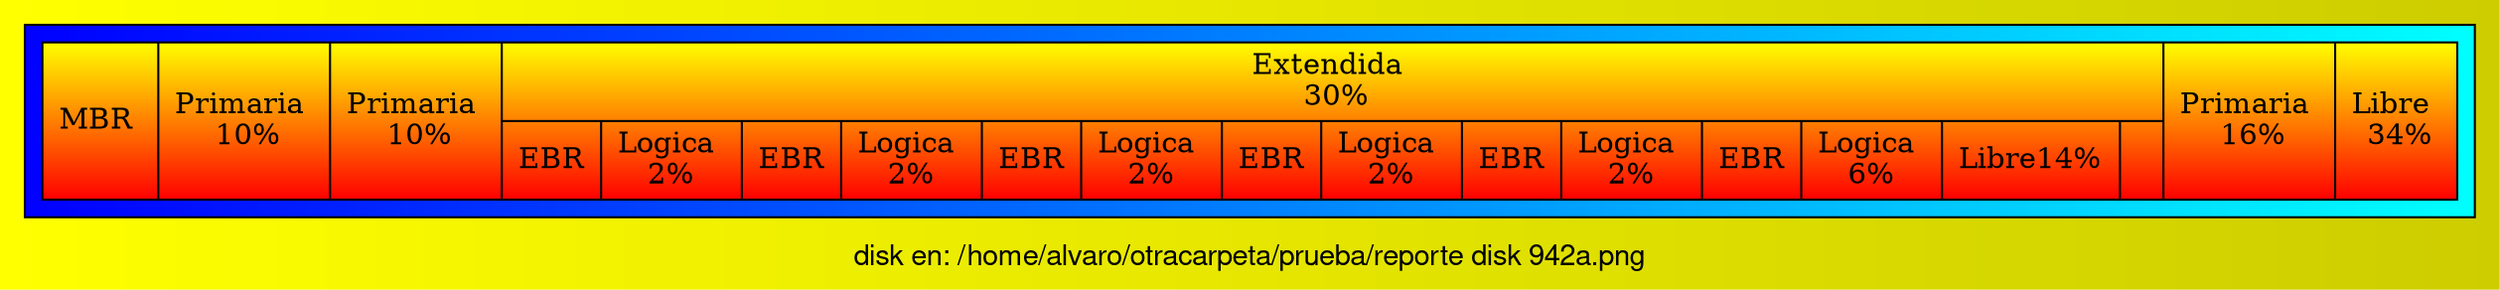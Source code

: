 digraph migraph{
     bgcolor="yellow:yellow3"    
 gradientangle=0   
 label="disk en: /home/alvaro/otracarpeta/prueba/reporte disk 942a.png"  
  fontcolor="black"  
  fontname="Helvetica,Arial,sans-serif"
 subgraph cluster1 {
 fillcolor="blue:cyan"
 label=""
 fontcolor="white"
 style="filled"
  node[shape=record fillcolor="red:yellow" style="filled" gradientangle=90]
 nod[label="MBR \n | Primaria \n 10%| Primaria \n 10%| { Extendida \n 30% | {EBR | Logica \n2% |EBR | Logica \n2% |EBR | Logica \n2% |EBR | Logica \n2% |EBR | Logica \n2% |EBR | Logica \n6% |Libre14% | } } | Primaria \n 16%| Libre \n 34%" ];
}
}
